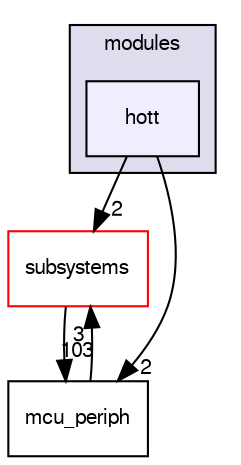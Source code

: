 digraph "sw/airborne/modules/hott" {
  compound=true
  node [ fontsize="10", fontname="FreeSans"];
  edge [ labelfontsize="10", labelfontname="FreeSans"];
  subgraph clusterdir_c2abcdd6ccb39c3582929c0e3f5651c2 {
    graph [ bgcolor="#ddddee", pencolor="black", label="modules" fontname="FreeSans", fontsize="10", URL="dir_c2abcdd6ccb39c3582929c0e3f5651c2.html"]
  dir_e036258a99ba9172525cede17bed32d4 [shape=box, label="hott", style="filled", fillcolor="#eeeeff", pencolor="black", URL="dir_e036258a99ba9172525cede17bed32d4.html"];
  }
  dir_12d6ec7aac5a4a9b8cee17e35022d7c7 [shape=box label="subsystems" fillcolor="white" style="filled" color="red" URL="dir_12d6ec7aac5a4a9b8cee17e35022d7c7.html"];
  dir_1ca43f6a116d741d80fb1d0555a2b198 [shape=box label="mcu_periph" URL="dir_1ca43f6a116d741d80fb1d0555a2b198.html"];
  dir_12d6ec7aac5a4a9b8cee17e35022d7c7->dir_1ca43f6a116d741d80fb1d0555a2b198 [headlabel="103", labeldistance=1.5 headhref="dir_000051_000120.html"];
  dir_e036258a99ba9172525cede17bed32d4->dir_12d6ec7aac5a4a9b8cee17e35022d7c7 [headlabel="2", labeldistance=1.5 headhref="dir_000177_000051.html"];
  dir_e036258a99ba9172525cede17bed32d4->dir_1ca43f6a116d741d80fb1d0555a2b198 [headlabel="2", labeldistance=1.5 headhref="dir_000177_000120.html"];
  dir_1ca43f6a116d741d80fb1d0555a2b198->dir_12d6ec7aac5a4a9b8cee17e35022d7c7 [headlabel="3", labeldistance=1.5 headhref="dir_000120_000051.html"];
}
